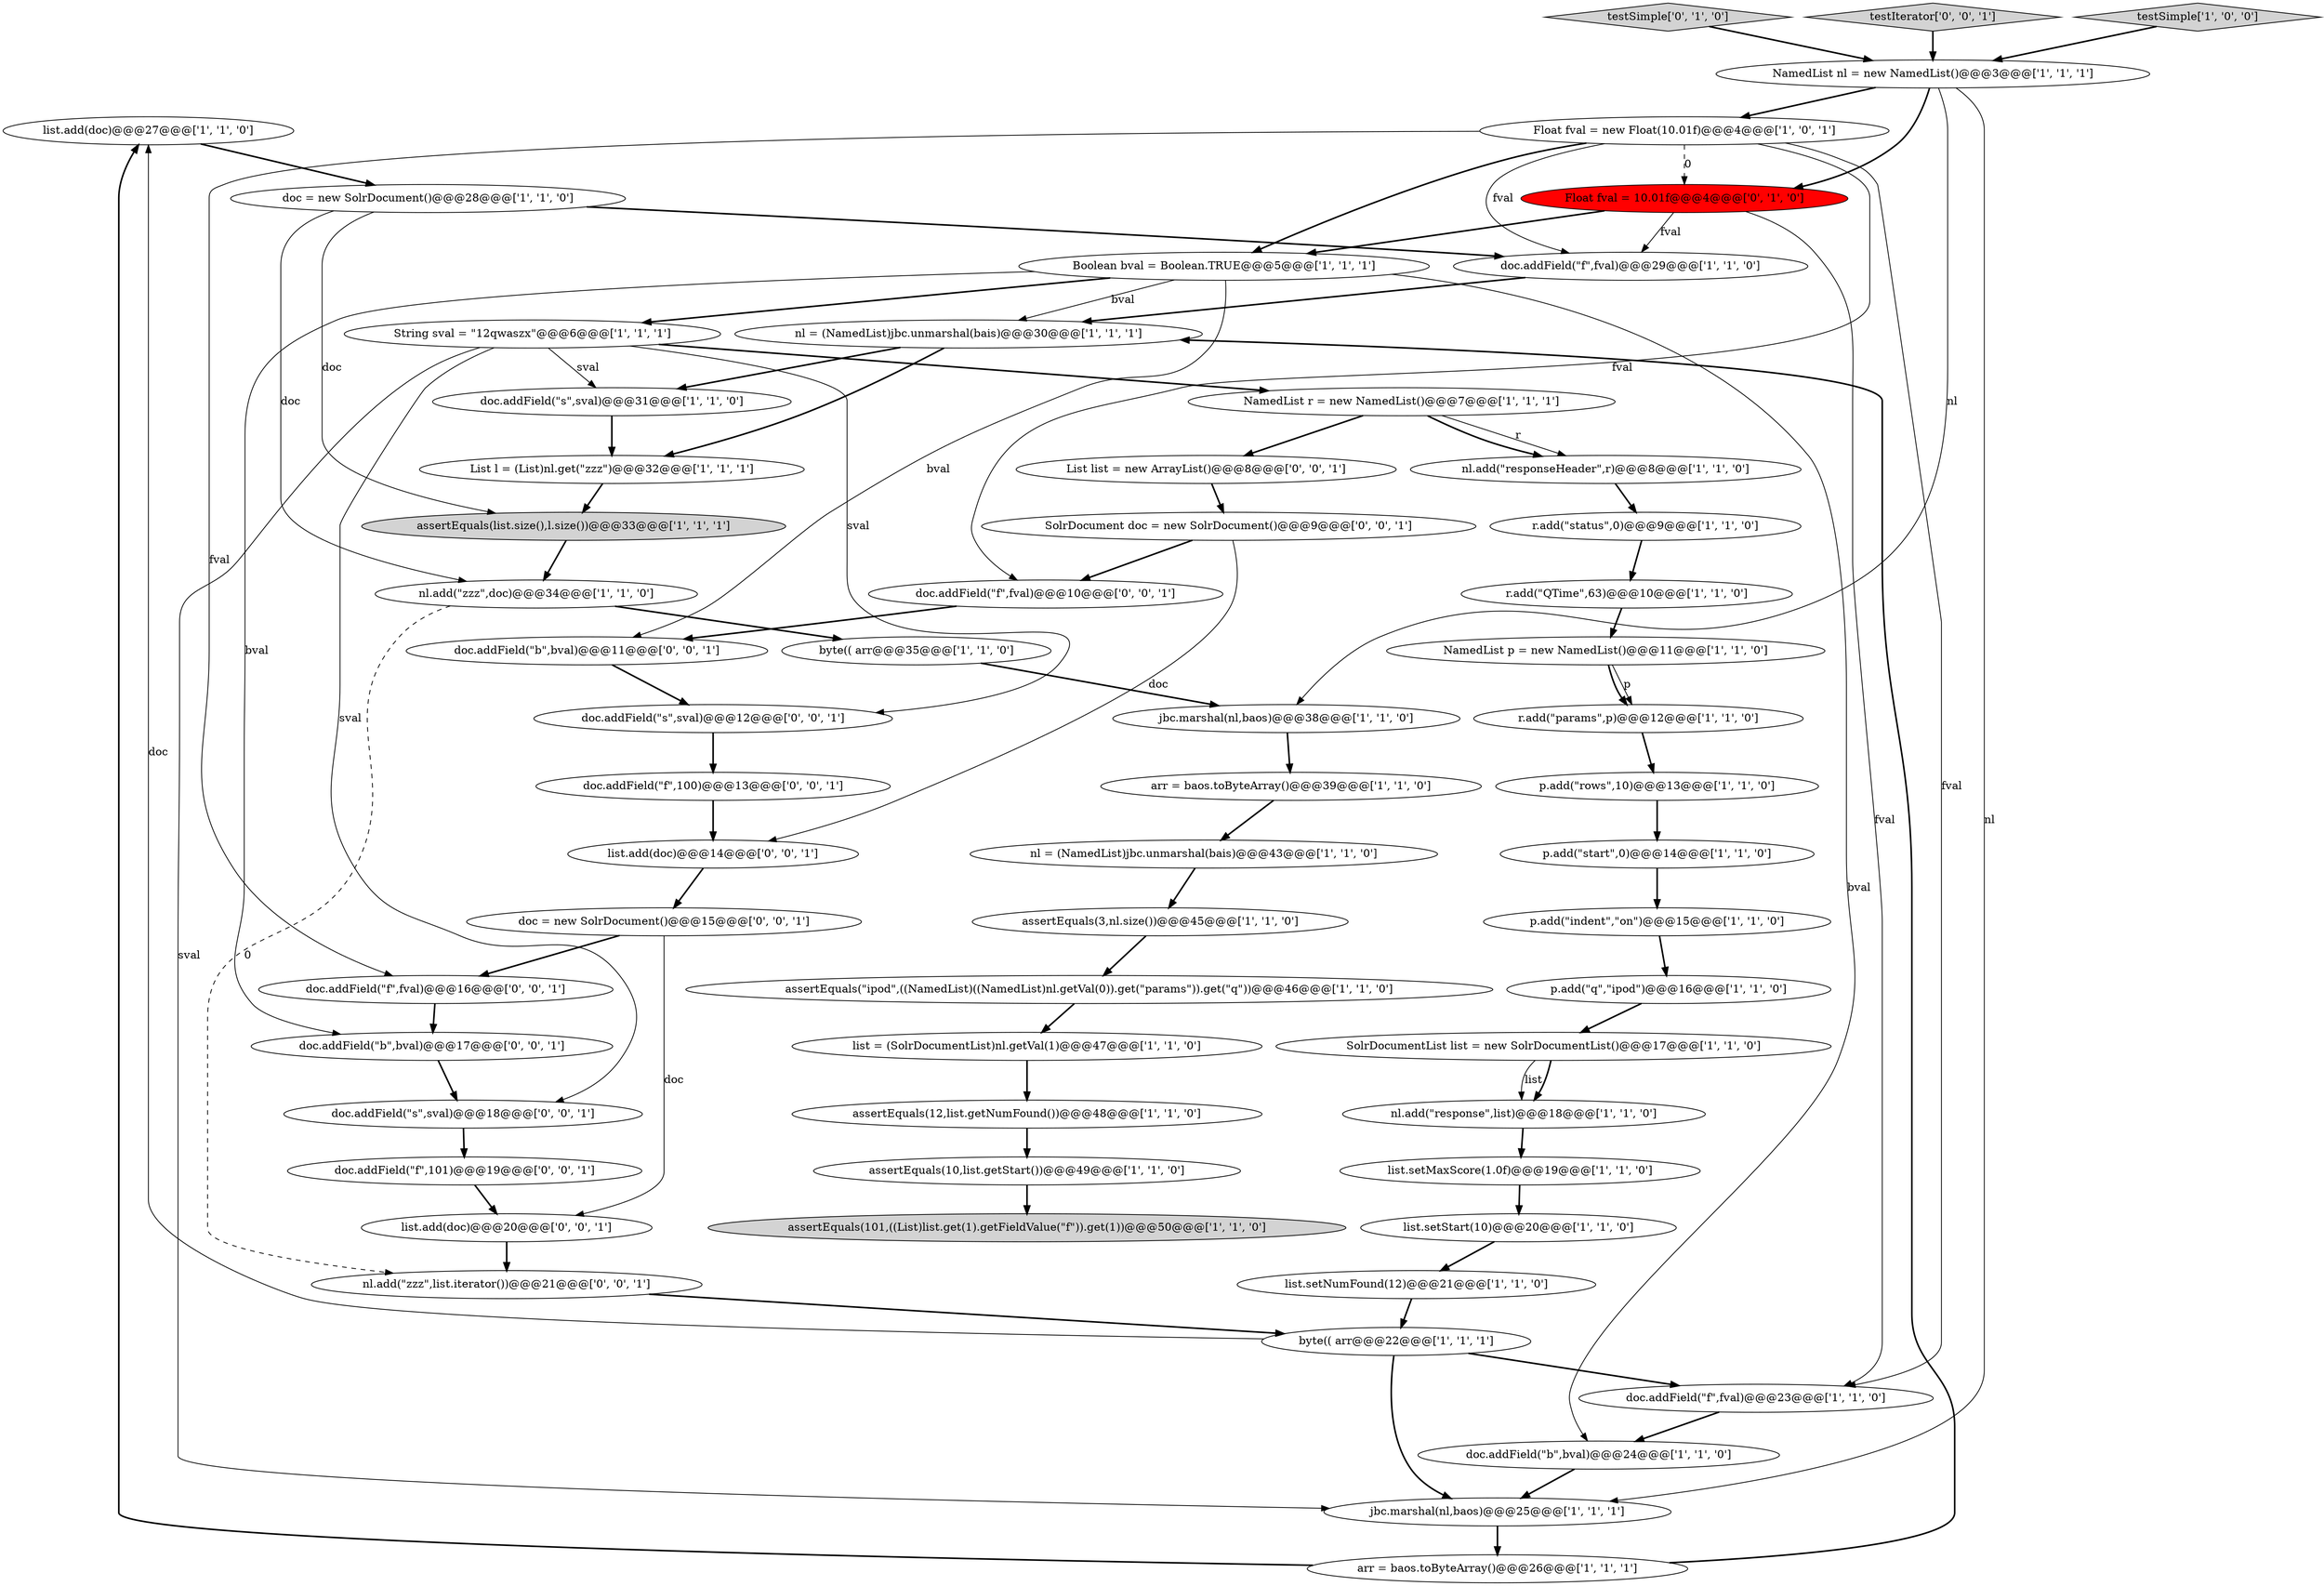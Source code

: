 digraph {
31 [style = filled, label = "list.add(doc)@@@27@@@['1', '1', '0']", fillcolor = white, shape = ellipse image = "AAA0AAABBB1BBB"];
22 [style = filled, label = "list.setMaxScore(1.0f)@@@19@@@['1', '1', '0']", fillcolor = white, shape = ellipse image = "AAA0AAABBB1BBB"];
14 [style = filled, label = "r.add(\"QTime\",63)@@@10@@@['1', '1', '0']", fillcolor = white, shape = ellipse image = "AAA0AAABBB1BBB"];
37 [style = filled, label = "Float fval = new Float(10.01f)@@@4@@@['1', '0', '1']", fillcolor = white, shape = ellipse image = "AAA0AAABBB1BBB"];
46 [style = filled, label = "doc.addField(\"f\",fval)@@@10@@@['0', '0', '1']", fillcolor = white, shape = ellipse image = "AAA0AAABBB3BBB"];
55 [style = filled, label = "doc.addField(\"f\",fval)@@@16@@@['0', '0', '1']", fillcolor = white, shape = ellipse image = "AAA0AAABBB3BBB"];
44 [style = filled, label = "Float fval = 10.01f@@@4@@@['0', '1', '0']", fillcolor = red, shape = ellipse image = "AAA1AAABBB2BBB"];
52 [style = filled, label = "list.add(doc)@@@14@@@['0', '0', '1']", fillcolor = white, shape = ellipse image = "AAA0AAABBB3BBB"];
9 [style = filled, label = "Boolean bval = Boolean.TRUE@@@5@@@['1', '1', '1']", fillcolor = white, shape = ellipse image = "AAA0AAABBB1BBB"];
36 [style = filled, label = "byte(( arr@@@22@@@['1', '1', '1']", fillcolor = white, shape = ellipse image = "AAA0AAABBB1BBB"];
12 [style = filled, label = "arr = baos.toByteArray()@@@39@@@['1', '1', '0']", fillcolor = white, shape = ellipse image = "AAA0AAABBB1BBB"];
19 [style = filled, label = "assertEquals(10,list.getStart())@@@49@@@['1', '1', '0']", fillcolor = white, shape = ellipse image = "AAA0AAABBB1BBB"];
29 [style = filled, label = "p.add(\"rows\",10)@@@13@@@['1', '1', '0']", fillcolor = white, shape = ellipse image = "AAA0AAABBB1BBB"];
11 [style = filled, label = "arr = baos.toByteArray()@@@26@@@['1', '1', '1']", fillcolor = white, shape = ellipse image = "AAA0AAABBB1BBB"];
30 [style = filled, label = "doc.addField(\"f\",fval)@@@29@@@['1', '1', '0']", fillcolor = white, shape = ellipse image = "AAA0AAABBB1BBB"];
21 [style = filled, label = "nl = (NamedList)jbc.unmarshal(bais)@@@30@@@['1', '1', '1']", fillcolor = white, shape = ellipse image = "AAA0AAABBB1BBB"];
42 [style = filled, label = "nl.add(\"response\",list)@@@18@@@['1', '1', '0']", fillcolor = white, shape = ellipse image = "AAA0AAABBB1BBB"];
48 [style = filled, label = "doc = new SolrDocument()@@@15@@@['0', '0', '1']", fillcolor = white, shape = ellipse image = "AAA0AAABBB3BBB"];
57 [style = filled, label = "doc.addField(\"f\",100)@@@13@@@['0', '0', '1']", fillcolor = white, shape = ellipse image = "AAA0AAABBB3BBB"];
6 [style = filled, label = "p.add(\"indent\",\"on\")@@@15@@@['1', '1', '0']", fillcolor = white, shape = ellipse image = "AAA0AAABBB1BBB"];
58 [style = filled, label = "doc.addField(\"b\",bval)@@@11@@@['0', '0', '1']", fillcolor = white, shape = ellipse image = "AAA0AAABBB3BBB"];
10 [style = filled, label = "list.setNumFound(12)@@@21@@@['1', '1', '0']", fillcolor = white, shape = ellipse image = "AAA0AAABBB1BBB"];
35 [style = filled, label = "nl.add(\"responseHeader\",r)@@@8@@@['1', '1', '0']", fillcolor = white, shape = ellipse image = "AAA0AAABBB1BBB"];
20 [style = filled, label = "list = (SolrDocumentList)nl.getVal(1)@@@47@@@['1', '1', '0']", fillcolor = white, shape = ellipse image = "AAA0AAABBB1BBB"];
39 [style = filled, label = "nl = (NamedList)jbc.unmarshal(bais)@@@43@@@['1', '1', '0']", fillcolor = white, shape = ellipse image = "AAA0AAABBB1BBB"];
43 [style = filled, label = "testSimple['0', '1', '0']", fillcolor = lightgray, shape = diamond image = "AAA0AAABBB2BBB"];
26 [style = filled, label = "jbc.marshal(nl,baos)@@@25@@@['1', '1', '1']", fillcolor = white, shape = ellipse image = "AAA0AAABBB1BBB"];
59 [style = filled, label = "SolrDocument doc = new SolrDocument()@@@9@@@['0', '0', '1']", fillcolor = white, shape = ellipse image = "AAA0AAABBB3BBB"];
45 [style = filled, label = "testIterator['0', '0', '1']", fillcolor = lightgray, shape = diamond image = "AAA0AAABBB3BBB"];
50 [style = filled, label = "doc.addField(\"s\",sval)@@@18@@@['0', '0', '1']", fillcolor = white, shape = ellipse image = "AAA0AAABBB3BBB"];
34 [style = filled, label = "assertEquals(3,nl.size())@@@45@@@['1', '1', '0']", fillcolor = white, shape = ellipse image = "AAA0AAABBB1BBB"];
13 [style = filled, label = "List l = (List)nl.get(\"zzz\")@@@32@@@['1', '1', '1']", fillcolor = white, shape = ellipse image = "AAA0AAABBB1BBB"];
17 [style = filled, label = "assertEquals(list.size(),l.size())@@@33@@@['1', '1', '1']", fillcolor = lightgray, shape = ellipse image = "AAA0AAABBB1BBB"];
40 [style = filled, label = "assertEquals(12,list.getNumFound())@@@48@@@['1', '1', '0']", fillcolor = white, shape = ellipse image = "AAA0AAABBB1BBB"];
23 [style = filled, label = "String sval = \"12qwaszx\"@@@6@@@['1', '1', '1']", fillcolor = white, shape = ellipse image = "AAA0AAABBB1BBB"];
41 [style = filled, label = "testSimple['1', '0', '0']", fillcolor = lightgray, shape = diamond image = "AAA0AAABBB1BBB"];
49 [style = filled, label = "list.add(doc)@@@20@@@['0', '0', '1']", fillcolor = white, shape = ellipse image = "AAA0AAABBB3BBB"];
54 [style = filled, label = "List list = new ArrayList()@@@8@@@['0', '0', '1']", fillcolor = white, shape = ellipse image = "AAA0AAABBB3BBB"];
33 [style = filled, label = "jbc.marshal(nl,baos)@@@38@@@['1', '1', '0']", fillcolor = white, shape = ellipse image = "AAA0AAABBB1BBB"];
56 [style = filled, label = "nl.add(\"zzz\",list.iterator())@@@21@@@['0', '0', '1']", fillcolor = white, shape = ellipse image = "AAA0AAABBB3BBB"];
47 [style = filled, label = "doc.addField(\"f\",101)@@@19@@@['0', '0', '1']", fillcolor = white, shape = ellipse image = "AAA0AAABBB3BBB"];
2 [style = filled, label = "NamedList nl = new NamedList()@@@3@@@['1', '1', '1']", fillcolor = white, shape = ellipse image = "AAA0AAABBB1BBB"];
0 [style = filled, label = "nl.add(\"zzz\",doc)@@@34@@@['1', '1', '0']", fillcolor = white, shape = ellipse image = "AAA0AAABBB1BBB"];
5 [style = filled, label = "list.setStart(10)@@@20@@@['1', '1', '0']", fillcolor = white, shape = ellipse image = "AAA0AAABBB1BBB"];
53 [style = filled, label = "doc.addField(\"b\",bval)@@@17@@@['0', '0', '1']", fillcolor = white, shape = ellipse image = "AAA0AAABBB3BBB"];
15 [style = filled, label = "r.add(\"status\",0)@@@9@@@['1', '1', '0']", fillcolor = white, shape = ellipse image = "AAA0AAABBB1BBB"];
24 [style = filled, label = "p.add(\"q\",\"ipod\")@@@16@@@['1', '1', '0']", fillcolor = white, shape = ellipse image = "AAA0AAABBB1BBB"];
3 [style = filled, label = "NamedList r = new NamedList()@@@7@@@['1', '1', '1']", fillcolor = white, shape = ellipse image = "AAA0AAABBB1BBB"];
51 [style = filled, label = "doc.addField(\"s\",sval)@@@12@@@['0', '0', '1']", fillcolor = white, shape = ellipse image = "AAA0AAABBB3BBB"];
16 [style = filled, label = "p.add(\"start\",0)@@@14@@@['1', '1', '0']", fillcolor = white, shape = ellipse image = "AAA0AAABBB1BBB"];
4 [style = filled, label = "SolrDocumentList list = new SolrDocumentList()@@@17@@@['1', '1', '0']", fillcolor = white, shape = ellipse image = "AAA0AAABBB1BBB"];
18 [style = filled, label = "doc.addField(\"b\",bval)@@@24@@@['1', '1', '0']", fillcolor = white, shape = ellipse image = "AAA0AAABBB1BBB"];
25 [style = filled, label = "assertEquals(101,((List)list.get(1).getFieldValue(\"f\")).get(1))@@@50@@@['1', '1', '0']", fillcolor = lightgray, shape = ellipse image = "AAA0AAABBB1BBB"];
32 [style = filled, label = "doc.addField(\"s\",sval)@@@31@@@['1', '1', '0']", fillcolor = white, shape = ellipse image = "AAA0AAABBB1BBB"];
8 [style = filled, label = "r.add(\"params\",p)@@@12@@@['1', '1', '0']", fillcolor = white, shape = ellipse image = "AAA0AAABBB1BBB"];
1 [style = filled, label = "NamedList p = new NamedList()@@@11@@@['1', '1', '0']", fillcolor = white, shape = ellipse image = "AAA0AAABBB1BBB"];
38 [style = filled, label = "byte(( arr@@@35@@@['1', '1', '0']", fillcolor = white, shape = ellipse image = "AAA0AAABBB1BBB"];
28 [style = filled, label = "doc.addField(\"f\",fval)@@@23@@@['1', '1', '0']", fillcolor = white, shape = ellipse image = "AAA0AAABBB1BBB"];
27 [style = filled, label = "doc = new SolrDocument()@@@28@@@['1', '1', '0']", fillcolor = white, shape = ellipse image = "AAA0AAABBB1BBB"];
7 [style = filled, label = "assertEquals(\"ipod\",((NamedList)((NamedList)nl.getVal(0)).get(\"params\")).get(\"q\"))@@@46@@@['1', '1', '0']", fillcolor = white, shape = ellipse image = "AAA0AAABBB1BBB"];
36->28 [style = bold, label=""];
36->31 [style = solid, label="doc"];
9->53 [style = solid, label="bval"];
3->35 [style = solid, label="r"];
26->11 [style = bold, label=""];
37->9 [style = bold, label=""];
3->35 [style = bold, label=""];
47->49 [style = bold, label=""];
13->17 [style = bold, label=""];
2->26 [style = solid, label="nl"];
2->44 [style = bold, label=""];
4->42 [style = solid, label="list"];
49->56 [style = bold, label=""];
1->8 [style = solid, label="p"];
21->13 [style = bold, label=""];
5->10 [style = bold, label=""];
28->18 [style = bold, label=""];
9->58 [style = solid, label="bval"];
39->34 [style = bold, label=""];
16->6 [style = bold, label=""];
27->30 [style = bold, label=""];
23->3 [style = bold, label=""];
41->2 [style = bold, label=""];
22->5 [style = bold, label=""];
19->25 [style = bold, label=""];
0->38 [style = bold, label=""];
3->54 [style = bold, label=""];
2->33 [style = solid, label="nl"];
31->27 [style = bold, label=""];
58->51 [style = bold, label=""];
9->18 [style = solid, label="bval"];
23->51 [style = solid, label="sval"];
48->55 [style = bold, label=""];
52->48 [style = bold, label=""];
54->59 [style = bold, label=""];
42->22 [style = bold, label=""];
38->33 [style = bold, label=""];
29->16 [style = bold, label=""];
59->46 [style = bold, label=""];
1->8 [style = bold, label=""];
56->36 [style = bold, label=""];
37->30 [style = solid, label="fval"];
15->14 [style = bold, label=""];
48->49 [style = solid, label="doc"];
35->15 [style = bold, label=""];
0->56 [style = dashed, label="0"];
11->21 [style = bold, label=""];
18->26 [style = bold, label=""];
40->19 [style = bold, label=""];
6->24 [style = bold, label=""];
43->2 [style = bold, label=""];
7->20 [style = bold, label=""];
33->12 [style = bold, label=""];
59->52 [style = solid, label="doc"];
45->2 [style = bold, label=""];
44->30 [style = solid, label="fval"];
53->50 [style = bold, label=""];
11->31 [style = bold, label=""];
30->21 [style = bold, label=""];
17->0 [style = bold, label=""];
23->26 [style = solid, label="sval"];
23->32 [style = solid, label="sval"];
51->57 [style = bold, label=""];
12->39 [style = bold, label=""];
27->17 [style = solid, label="doc"];
44->9 [style = bold, label=""];
4->42 [style = bold, label=""];
34->7 [style = bold, label=""];
46->58 [style = bold, label=""];
36->26 [style = bold, label=""];
37->28 [style = solid, label="fval"];
14->1 [style = bold, label=""];
10->36 [style = bold, label=""];
57->52 [style = bold, label=""];
9->23 [style = bold, label=""];
20->40 [style = bold, label=""];
24->4 [style = bold, label=""];
27->0 [style = solid, label="doc"];
37->46 [style = solid, label="fval"];
50->47 [style = bold, label=""];
21->32 [style = bold, label=""];
55->53 [style = bold, label=""];
37->55 [style = solid, label="fval"];
2->37 [style = bold, label=""];
32->13 [style = bold, label=""];
44->28 [style = solid, label="fval"];
37->44 [style = dashed, label="0"];
8->29 [style = bold, label=""];
9->21 [style = solid, label="bval"];
23->50 [style = solid, label="sval"];
}
